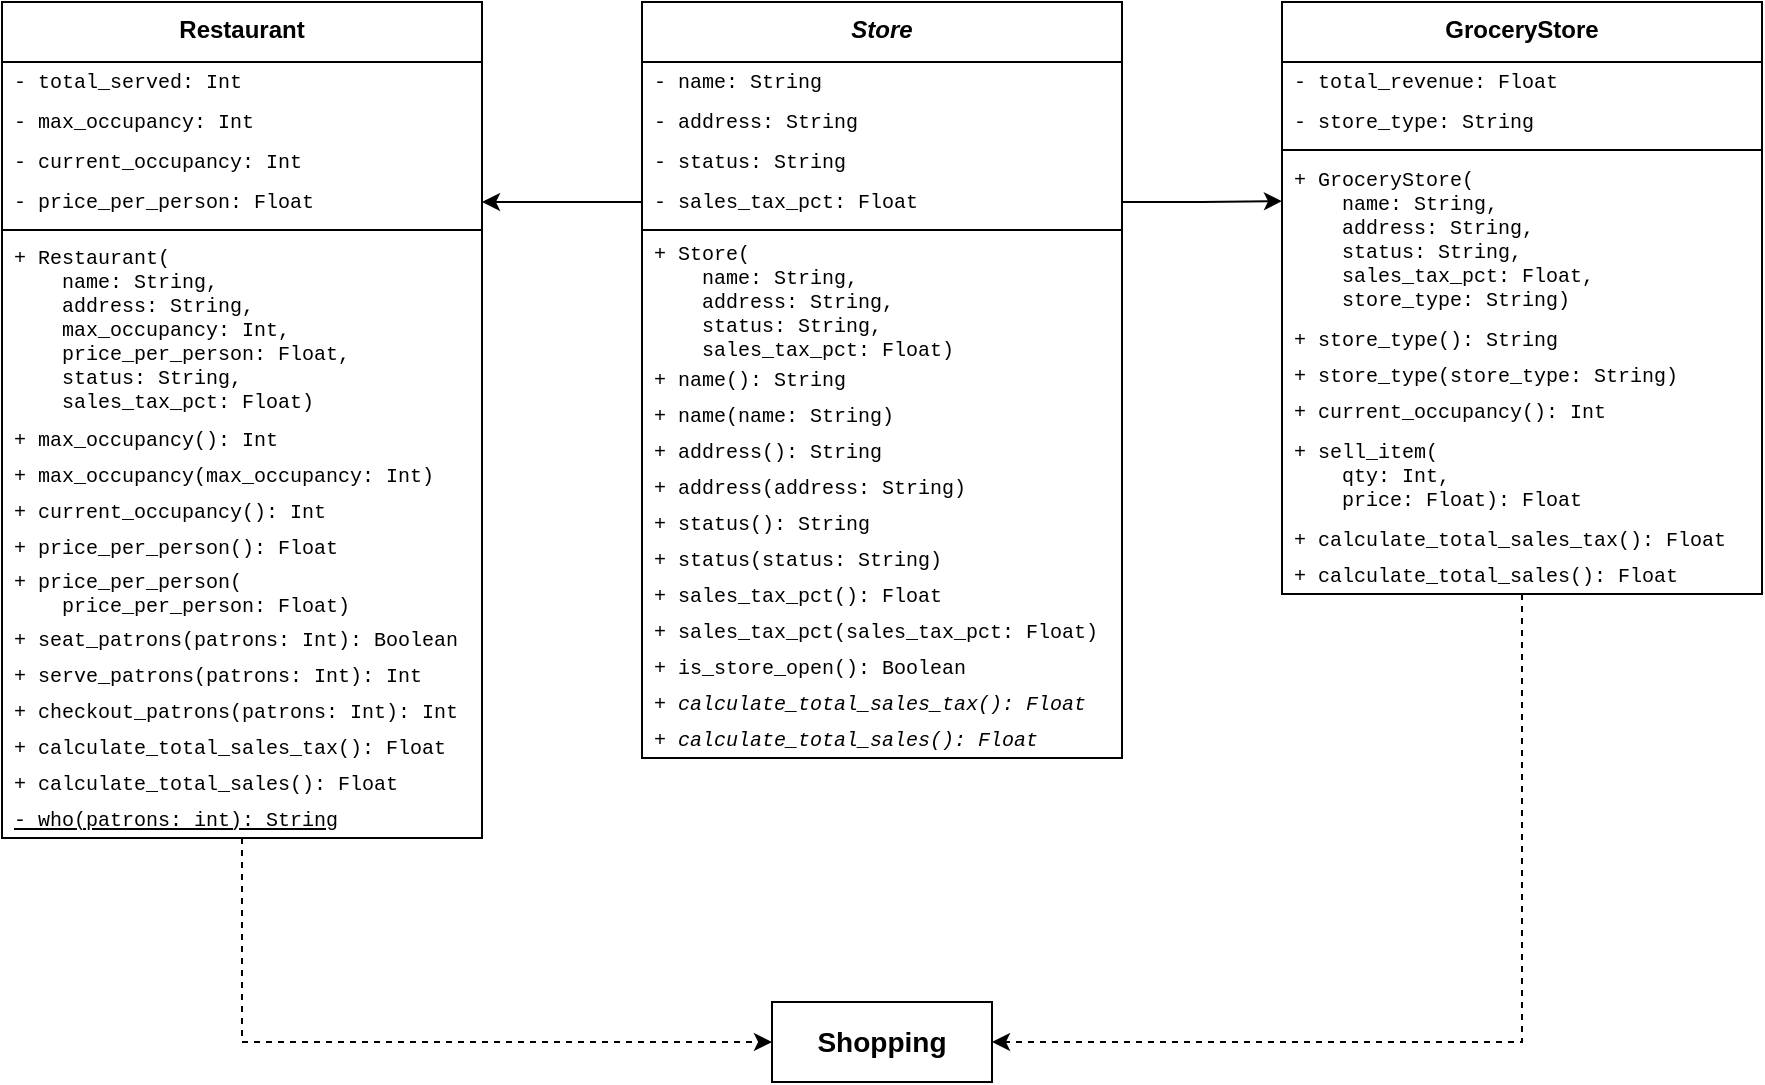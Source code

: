 <mxfile version="24.2.5" type="device">
  <diagram id="C5RBs43oDa-KdzZeNtuy" name="Page-1">
    <mxGraphModel dx="722" dy="1025" grid="1" gridSize="10" guides="1" tooltips="1" connect="1" arrows="1" fold="1" page="1" pageScale="1" pageWidth="960" pageHeight="620" math="0" shadow="0">
      <root>
        <mxCell id="WIyWlLk6GJQsqaUBKTNV-0" />
        <mxCell id="WIyWlLk6GJQsqaUBKTNV-1" parent="WIyWlLk6GJQsqaUBKTNV-0" />
        <mxCell id="oAeWeOyywlavheIQp_EQ-43" value="&lt;i&gt;Store&lt;/i&gt;" style="swimlane;fontStyle=1;align=center;verticalAlign=top;childLayout=stackLayout;horizontal=1;startSize=30;horizontalStack=0;resizeParent=1;resizeParentMax=0;resizeLast=0;collapsible=0;marginBottom=0;whiteSpace=wrap;html=1;" parent="WIyWlLk6GJQsqaUBKTNV-1" vertex="1">
          <mxGeometry x="360" y="40" width="240" height="378" as="geometry" />
        </mxCell>
        <mxCell id="oAeWeOyywlavheIQp_EQ-44" value="- name: String" style="text;strokeColor=none;fillColor=none;align=left;verticalAlign=middle;spacingLeft=4;spacingRight=4;overflow=hidden;rotatable=0;points=[[0,0.5],[1,0.5]];portConstraint=eastwest;whiteSpace=wrap;html=1;fontSize=10;fontFamily=Courier New;" parent="oAeWeOyywlavheIQp_EQ-43" vertex="1">
          <mxGeometry y="30" width="240" height="20" as="geometry" />
        </mxCell>
        <mxCell id="rgos0depHT-uJ3BXyTeP-0" value="- address: String" style="text;strokeColor=none;fillColor=none;align=left;verticalAlign=middle;spacingLeft=4;spacingRight=4;overflow=hidden;rotatable=0;points=[[0,0.5],[1,0.5]];portConstraint=eastwest;whiteSpace=wrap;html=1;fontSize=10;fontFamily=Courier New;" parent="oAeWeOyywlavheIQp_EQ-43" vertex="1">
          <mxGeometry y="50" width="240" height="20" as="geometry" />
        </mxCell>
        <mxCell id="rgos0depHT-uJ3BXyTeP-2" value="- status: String" style="text;strokeColor=none;fillColor=none;align=left;verticalAlign=middle;spacingLeft=4;spacingRight=4;overflow=hidden;rotatable=0;points=[[0,0.5],[1,0.5]];portConstraint=eastwest;whiteSpace=wrap;html=1;fontSize=10;fontFamily=Courier New;" parent="oAeWeOyywlavheIQp_EQ-43" vertex="1">
          <mxGeometry y="70" width="240" height="20" as="geometry" />
        </mxCell>
        <mxCell id="rgos0depHT-uJ3BXyTeP-3" value="- sales_tax_pct: Float" style="text;strokeColor=none;fillColor=none;align=left;verticalAlign=middle;spacingLeft=4;spacingRight=4;overflow=hidden;rotatable=0;points=[[0,0.5],[1,0.5]];portConstraint=eastwest;whiteSpace=wrap;html=1;fontSize=10;fontFamily=Courier New;" parent="oAeWeOyywlavheIQp_EQ-43" vertex="1">
          <mxGeometry y="90" width="240" height="20" as="geometry" />
        </mxCell>
        <mxCell id="oAeWeOyywlavheIQp_EQ-49" value="" style="line;strokeWidth=1;fillColor=none;align=left;verticalAlign=middle;spacingTop=-1;spacingLeft=3;spacingRight=3;rotatable=0;labelPosition=right;points=[];portConstraint=eastwest;strokeColor=inherit;" parent="oAeWeOyywlavheIQp_EQ-43" vertex="1">
          <mxGeometry y="110" width="240" height="8" as="geometry" />
        </mxCell>
        <mxCell id="oAeWeOyywlavheIQp_EQ-51" value="+ Store(&lt;div&gt;&amp;nbsp; &amp;nbsp; name: String,&lt;br&gt;&amp;nbsp; &amp;nbsp; address: String,&lt;br&gt;&amp;nbsp; &amp;nbsp; status: String,&lt;br&gt;&amp;nbsp; &amp;nbsp; sales_tax_pct: Float)&lt;/div&gt;" style="text;strokeColor=none;fillColor=none;align=left;verticalAlign=middle;spacingLeft=4;spacingRight=4;overflow=hidden;rotatable=0;points=[[0,0.5],[1,0.5]];portConstraint=eastwest;whiteSpace=wrap;html=1;fontSize=10;fontFamily=Courier New;" parent="oAeWeOyywlavheIQp_EQ-43" vertex="1">
          <mxGeometry y="118" width="240" height="62" as="geometry" />
        </mxCell>
        <mxCell id="bbliB93K8uDW3tGXe22l-0" value="+&amp;nbsp;name(&lt;span style=&quot;background-color: initial; font-size: 10px;&quot;&gt;): String&lt;/span&gt;" style="text;strokeColor=none;fillColor=none;align=left;verticalAlign=middle;spacingLeft=4;spacingRight=4;overflow=hidden;rotatable=0;points=[[0,0.5],[1,0.5]];portConstraint=eastwest;whiteSpace=wrap;html=1;fontSize=10;fontFamily=Courier New;" parent="oAeWeOyywlavheIQp_EQ-43" vertex="1">
          <mxGeometry y="180" width="240" height="18" as="geometry" />
        </mxCell>
        <mxCell id="oAeWeOyywlavheIQp_EQ-54" value="+&amp;nbsp;name(name: String&lt;span style=&quot;background-color: initial; font-size: 10px;&quot;&gt;)&lt;/span&gt;" style="text;strokeColor=none;fillColor=none;align=left;verticalAlign=middle;spacingLeft=4;spacingRight=4;overflow=hidden;rotatable=0;points=[[0,0.5],[1,0.5]];portConstraint=eastwest;whiteSpace=wrap;html=1;fontSize=10;fontFamily=Courier New;" parent="oAeWeOyywlavheIQp_EQ-43" vertex="1">
          <mxGeometry y="198" width="240" height="18" as="geometry" />
        </mxCell>
        <mxCell id="bbliB93K8uDW3tGXe22l-1" value="+ address(&lt;span style=&quot;background-color: initial; font-size: 10px;&quot;&gt;):&amp;nbsp;&lt;/span&gt;String" style="text;strokeColor=none;fillColor=none;align=left;verticalAlign=middle;spacingLeft=4;spacingRight=4;overflow=hidden;rotatable=0;points=[[0,0.5],[1,0.5]];portConstraint=eastwest;whiteSpace=wrap;html=1;fontSize=10;fontFamily=Courier New;" parent="oAeWeOyywlavheIQp_EQ-43" vertex="1">
          <mxGeometry y="216" width="240" height="18" as="geometry" />
        </mxCell>
        <mxCell id="oAeWeOyywlavheIQp_EQ-55" value="+&amp;nbsp;address(address: String)" style="text;strokeColor=none;fillColor=none;align=left;verticalAlign=middle;spacingLeft=4;spacingRight=4;overflow=hidden;rotatable=0;points=[[0,0.5],[1,0.5]];portConstraint=eastwest;whiteSpace=wrap;html=1;fontSize=10;fontFamily=Courier New;" parent="oAeWeOyywlavheIQp_EQ-43" vertex="1">
          <mxGeometry y="234" width="240" height="18" as="geometry" />
        </mxCell>
        <mxCell id="bbliB93K8uDW3tGXe22l-2" value="+ status(&lt;span style=&quot;background-color: initial; font-size: 10px;&quot;&gt;):&amp;nbsp;&lt;/span&gt;String" style="text;strokeColor=none;fillColor=none;align=left;verticalAlign=middle;spacingLeft=4;spacingRight=4;overflow=hidden;rotatable=0;points=[[0,0.5],[1,0.5]];portConstraint=eastwest;whiteSpace=wrap;html=1;fontSize=10;fontFamily=Courier New;" parent="oAeWeOyywlavheIQp_EQ-43" vertex="1">
          <mxGeometry y="252" width="240" height="18" as="geometry" />
        </mxCell>
        <mxCell id="oAeWeOyywlavheIQp_EQ-56" value="+ status(status: String)" style="text;strokeColor=none;fillColor=none;align=left;verticalAlign=middle;spacingLeft=4;spacingRight=4;overflow=hidden;rotatable=0;points=[[0,0.5],[1,0.5]];portConstraint=eastwest;whiteSpace=wrap;html=1;fontSize=10;fontFamily=Courier New;" parent="oAeWeOyywlavheIQp_EQ-43" vertex="1">
          <mxGeometry y="270" width="240" height="18" as="geometry" />
        </mxCell>
        <mxCell id="bbliB93K8uDW3tGXe22l-3" value="+&amp;nbsp;sales_tax_pct(&lt;span style=&quot;background-color: initial; font-size: 10px;&quot;&gt;): Float&lt;/span&gt;" style="text;strokeColor=none;fillColor=none;align=left;verticalAlign=middle;spacingLeft=4;spacingRight=4;overflow=hidden;rotatable=0;points=[[0,0.5],[1,0.5]];portConstraint=eastwest;whiteSpace=wrap;html=1;fontSize=10;fontFamily=Courier New;" parent="oAeWeOyywlavheIQp_EQ-43" vertex="1">
          <mxGeometry y="288" width="240" height="18" as="geometry" />
        </mxCell>
        <mxCell id="rgos0depHT-uJ3BXyTeP-5" value="+&amp;nbsp;sales_tax_pct(sales_tax_pct: Float)" style="text;strokeColor=none;fillColor=none;align=left;verticalAlign=middle;spacingLeft=4;spacingRight=4;overflow=hidden;rotatable=0;points=[[0,0.5],[1,0.5]];portConstraint=eastwest;whiteSpace=wrap;html=1;fontSize=10;fontFamily=Courier New;" parent="oAeWeOyywlavheIQp_EQ-43" vertex="1">
          <mxGeometry y="306" width="240" height="18" as="geometry" />
        </mxCell>
        <mxCell id="9212bw_EbjLoRZrMJDlf-12" value="+ is_store_open(&lt;span style=&quot;background-color: initial; font-size: 10px;&quot;&gt;): Boolean&lt;/span&gt;" style="text;strokeColor=none;fillColor=none;align=left;verticalAlign=middle;spacingLeft=4;spacingRight=4;overflow=hidden;rotatable=0;points=[[0,0.5],[1,0.5]];portConstraint=eastwest;whiteSpace=wrap;html=1;fontSize=10;fontFamily=Courier New;" parent="oAeWeOyywlavheIQp_EQ-43" vertex="1">
          <mxGeometry y="324" width="240" height="18" as="geometry" />
        </mxCell>
        <mxCell id="bbliB93K8uDW3tGXe22l-5" value="+&amp;nbsp;calculate_total_sales_tax(&lt;span style=&quot;background-color: initial; font-size: 10px;&quot;&gt;): Float&lt;/span&gt;" style="text;strokeColor=none;fillColor=none;align=left;verticalAlign=middle;spacingLeft=4;spacingRight=4;overflow=hidden;rotatable=0;points=[[0,0.5],[1,0.5]];portConstraint=eastwest;whiteSpace=wrap;html=1;fontSize=10;fontStyle=2;fontFamily=Courier New;" parent="oAeWeOyywlavheIQp_EQ-43" vertex="1">
          <mxGeometry y="342" width="240" height="18" as="geometry" />
        </mxCell>
        <mxCell id="oAeWeOyywlavheIQp_EQ-57" value="+&amp;nbsp;calculate_total_sales(&lt;span style=&quot;background-color: initial; font-size: 10px;&quot;&gt;): Float&lt;/span&gt;" style="text;strokeColor=none;fillColor=none;align=left;verticalAlign=middle;spacingLeft=4;spacingRight=4;overflow=hidden;rotatable=0;points=[[0,0.5],[1,0.5]];portConstraint=eastwest;whiteSpace=wrap;html=1;fontSize=10;fontStyle=2;fontFamily=Courier New;" parent="oAeWeOyywlavheIQp_EQ-43" vertex="1">
          <mxGeometry y="360" width="240" height="18" as="geometry" />
        </mxCell>
        <mxCell id="fwNFfMyw5ERBlZHOY2xI-47" style="edgeStyle=orthogonalEdgeStyle;rounded=0;orthogonalLoop=1;jettySize=auto;html=1;exitX=0.5;exitY=1;exitDx=0;exitDy=0;entryX=0;entryY=0.5;entryDx=0;entryDy=0;dashed=1;" parent="WIyWlLk6GJQsqaUBKTNV-1" source="fwNFfMyw5ERBlZHOY2xI-1" target="fwNFfMyw5ERBlZHOY2xI-46" edge="1">
          <mxGeometry relative="1" as="geometry" />
        </mxCell>
        <mxCell id="fwNFfMyw5ERBlZHOY2xI-1" value="Restaurant" style="swimlane;fontStyle=1;align=center;verticalAlign=top;childLayout=stackLayout;horizontal=1;startSize=30;horizontalStack=0;resizeParent=1;resizeParentMax=0;resizeLast=0;collapsible=0;marginBottom=0;whiteSpace=wrap;html=1;" parent="WIyWlLk6GJQsqaUBKTNV-1" vertex="1">
          <mxGeometry x="40" y="40" width="240" height="418" as="geometry" />
        </mxCell>
        <mxCell id="fwNFfMyw5ERBlZHOY2xI-2" value="- total_served: Int" style="text;strokeColor=none;fillColor=none;align=left;verticalAlign=middle;spacingLeft=4;spacingRight=4;overflow=hidden;rotatable=0;points=[[0,0.5],[1,0.5]];portConstraint=eastwest;whiteSpace=wrap;html=1;fontSize=10;fontFamily=Courier New;" parent="fwNFfMyw5ERBlZHOY2xI-1" vertex="1">
          <mxGeometry y="30" width="240" height="20" as="geometry" />
        </mxCell>
        <mxCell id="fwNFfMyw5ERBlZHOY2xI-3" value="- max_occupancy: Int" style="text;strokeColor=none;fillColor=none;align=left;verticalAlign=middle;spacingLeft=4;spacingRight=4;overflow=hidden;rotatable=0;points=[[0,0.5],[1,0.5]];portConstraint=eastwest;whiteSpace=wrap;html=1;fontSize=10;fontFamily=Courier New;" parent="fwNFfMyw5ERBlZHOY2xI-1" vertex="1">
          <mxGeometry y="50" width="240" height="20" as="geometry" />
        </mxCell>
        <mxCell id="fwNFfMyw5ERBlZHOY2xI-4" value="- current_occupancy: Int" style="text;strokeColor=none;fillColor=none;align=left;verticalAlign=middle;spacingLeft=4;spacingRight=4;overflow=hidden;rotatable=0;points=[[0,0.5],[1,0.5]];portConstraint=eastwest;whiteSpace=wrap;html=1;fontSize=10;fontFamily=Courier New;" parent="fwNFfMyw5ERBlZHOY2xI-1" vertex="1">
          <mxGeometry y="70" width="240" height="20" as="geometry" />
        </mxCell>
        <mxCell id="fwNFfMyw5ERBlZHOY2xI-5" value="- price_per_person: Float" style="text;strokeColor=none;fillColor=none;align=left;verticalAlign=middle;spacingLeft=4;spacingRight=4;overflow=hidden;rotatable=0;points=[[0,0.5],[1,0.5]];portConstraint=eastwest;whiteSpace=wrap;html=1;fontSize=10;fontFamily=Courier New;" parent="fwNFfMyw5ERBlZHOY2xI-1" vertex="1">
          <mxGeometry y="90" width="240" height="20" as="geometry" />
        </mxCell>
        <mxCell id="fwNFfMyw5ERBlZHOY2xI-6" value="" style="line;strokeWidth=1;fillColor=none;align=left;verticalAlign=middle;spacingTop=-1;spacingLeft=3;spacingRight=3;rotatable=0;labelPosition=right;points=[];portConstraint=eastwest;strokeColor=inherit;" parent="fwNFfMyw5ERBlZHOY2xI-1" vertex="1">
          <mxGeometry y="110" width="240" height="8" as="geometry" />
        </mxCell>
        <mxCell id="fwNFfMyw5ERBlZHOY2xI-7" value="+ Restaurant(&lt;div&gt;&amp;nbsp; &amp;nbsp; name: String,&lt;/div&gt;&lt;div&gt;&amp;nbsp; &amp;nbsp; address: String,&lt;br&gt;&amp;nbsp; &amp;nbsp; max_occupancy: Int,&lt;br&gt;&amp;nbsp; &amp;nbsp; price_per_person: Float,&lt;/div&gt;&lt;div&gt;&amp;nbsp; &amp;nbsp; status: String,&lt;br&gt;&amp;nbsp; &amp;nbsp; sales_tax_pct: Float)&lt;/div&gt;" style="text;strokeColor=none;fillColor=none;align=left;verticalAlign=middle;spacingLeft=4;spacingRight=4;overflow=hidden;rotatable=0;points=[[0,0.5],[1,0.5]];portConstraint=eastwest;whiteSpace=wrap;html=1;fontSize=10;fontFamily=Courier New;" parent="fwNFfMyw5ERBlZHOY2xI-1" vertex="1">
          <mxGeometry y="118" width="240" height="92" as="geometry" />
        </mxCell>
        <mxCell id="fwNFfMyw5ERBlZHOY2xI-8" value="+&amp;nbsp;max_occupancy(&lt;span style=&quot;background-color: initial; font-size: 10px;&quot;&gt;): Int&lt;/span&gt;" style="text;strokeColor=none;fillColor=none;align=left;verticalAlign=middle;spacingLeft=4;spacingRight=4;overflow=hidden;rotatable=0;points=[[0,0.5],[1,0.5]];portConstraint=eastwest;whiteSpace=wrap;html=1;fontSize=10;fontFamily=Courier New;" parent="fwNFfMyw5ERBlZHOY2xI-1" vertex="1">
          <mxGeometry y="210" width="240" height="18" as="geometry" />
        </mxCell>
        <mxCell id="fwNFfMyw5ERBlZHOY2xI-9" value="+&amp;nbsp;max_occupancy(max_occupancy: Int&lt;span style=&quot;background-color: initial; font-size: 10px;&quot;&gt;)&lt;/span&gt;" style="text;strokeColor=none;fillColor=none;align=left;verticalAlign=middle;spacingLeft=4;spacingRight=4;overflow=hidden;rotatable=0;points=[[0,0.5],[1,0.5]];portConstraint=eastwest;whiteSpace=wrap;html=1;fontSize=10;fontFamily=Courier New;" parent="fwNFfMyw5ERBlZHOY2xI-1" vertex="1">
          <mxGeometry y="228" width="240" height="18" as="geometry" />
        </mxCell>
        <mxCell id="fwNFfMyw5ERBlZHOY2xI-19" value="+&amp;nbsp;current_occupancy(&lt;span style=&quot;background-color: initial; font-size: 10px;&quot;&gt;): Int&lt;/span&gt;" style="text;strokeColor=none;fillColor=none;align=left;verticalAlign=middle;spacingLeft=4;spacingRight=4;overflow=hidden;rotatable=0;points=[[0,0.5],[1,0.5]];portConstraint=eastwest;whiteSpace=wrap;html=1;fontSize=10;fontFamily=Courier New;" parent="fwNFfMyw5ERBlZHOY2xI-1" vertex="1">
          <mxGeometry y="246" width="240" height="18" as="geometry" />
        </mxCell>
        <mxCell id="fwNFfMyw5ERBlZHOY2xI-10" value="+ price_per_person(&lt;span style=&quot;background-color: initial; font-size: 10px;&quot;&gt;): Float&lt;/span&gt;" style="text;strokeColor=none;fillColor=none;align=left;verticalAlign=middle;spacingLeft=4;spacingRight=4;overflow=hidden;rotatable=0;points=[[0,0.5],[1,0.5]];portConstraint=eastwest;whiteSpace=wrap;html=1;fontSize=10;fontFamily=Courier New;" parent="fwNFfMyw5ERBlZHOY2xI-1" vertex="1">
          <mxGeometry y="264" width="240" height="18" as="geometry" />
        </mxCell>
        <mxCell id="fwNFfMyw5ERBlZHOY2xI-11" value="+&amp;nbsp;price_per_person(&lt;div&gt;&amp;nbsp; &amp;nbsp; price_per_person: Float)&lt;/div&gt;" style="text;strokeColor=none;fillColor=none;align=left;verticalAlign=middle;spacingLeft=4;spacingRight=4;overflow=hidden;rotatable=0;points=[[0,0.5],[1,0.5]];portConstraint=eastwest;whiteSpace=wrap;html=1;fontSize=10;fontFamily=Courier New;" parent="fwNFfMyw5ERBlZHOY2xI-1" vertex="1">
          <mxGeometry y="282" width="240" height="28" as="geometry" />
        </mxCell>
        <mxCell id="fwNFfMyw5ERBlZHOY2xI-12" value="+ seat_patrons(patrons: Int&lt;span style=&quot;background-color: initial; font-size: 10px;&quot;&gt;): Boolean&lt;/span&gt;" style="text;strokeColor=none;fillColor=none;align=left;verticalAlign=middle;spacingLeft=4;spacingRight=4;overflow=hidden;rotatable=0;points=[[0,0.5],[1,0.5]];portConstraint=eastwest;whiteSpace=wrap;html=1;fontSize=10;fontFamily=Courier New;" parent="fwNFfMyw5ERBlZHOY2xI-1" vertex="1">
          <mxGeometry y="310" width="240" height="18" as="geometry" />
        </mxCell>
        <mxCell id="fwNFfMyw5ERBlZHOY2xI-13" value="+ serve_patrons(patrons: Int&lt;span style=&quot;background-color: initial; font-size: 10px;&quot;&gt;): Int&lt;/span&gt;" style="text;strokeColor=none;fillColor=none;align=left;verticalAlign=middle;spacingLeft=4;spacingRight=4;overflow=hidden;rotatable=0;points=[[0,0.5],[1,0.5]];portConstraint=eastwest;whiteSpace=wrap;html=1;fontSize=10;fontFamily=Courier New;" parent="fwNFfMyw5ERBlZHOY2xI-1" vertex="1">
          <mxGeometry y="328" width="240" height="18" as="geometry" />
        </mxCell>
        <mxCell id="fwNFfMyw5ERBlZHOY2xI-14" value="+ checkout_patrons(patrons: Int&lt;span style=&quot;background-color: initial; font-size: 10px;&quot;&gt;): Int&lt;/span&gt;" style="text;strokeColor=none;fillColor=none;align=left;verticalAlign=middle;spacingLeft=4;spacingRight=4;overflow=hidden;rotatable=0;points=[[0,0.5],[1,0.5]];portConstraint=eastwest;whiteSpace=wrap;html=1;fontSize=10;fontFamily=Courier New;" parent="fwNFfMyw5ERBlZHOY2xI-1" vertex="1">
          <mxGeometry y="346" width="240" height="18" as="geometry" />
        </mxCell>
        <mxCell id="fwNFfMyw5ERBlZHOY2xI-17" value="+&amp;nbsp;calculate_total_sales_tax(&lt;span style=&quot;background-color: initial; font-size: 10px;&quot;&gt;): Float&lt;/span&gt;" style="text;strokeColor=none;fillColor=none;align=left;verticalAlign=middle;spacingLeft=4;spacingRight=4;overflow=hidden;rotatable=0;points=[[0,0.5],[1,0.5]];portConstraint=eastwest;whiteSpace=wrap;html=1;fontSize=10;fontStyle=0;fontFamily=Courier New;" parent="fwNFfMyw5ERBlZHOY2xI-1" vertex="1">
          <mxGeometry y="364" width="240" height="18" as="geometry" />
        </mxCell>
        <mxCell id="fwNFfMyw5ERBlZHOY2xI-18" value="+&amp;nbsp;calculate_total_sales(&lt;span style=&quot;background-color: initial; font-size: 10px;&quot;&gt;): Float&lt;/span&gt;" style="text;strokeColor=none;fillColor=none;align=left;verticalAlign=middle;spacingLeft=4;spacingRight=4;overflow=hidden;rotatable=0;points=[[0,0.5],[1,0.5]];portConstraint=eastwest;whiteSpace=wrap;html=1;fontSize=10;fontStyle=0;fontFamily=Courier New;" parent="fwNFfMyw5ERBlZHOY2xI-1" vertex="1">
          <mxGeometry y="382" width="240" height="18" as="geometry" />
        </mxCell>
        <mxCell id="xXUNyZjyJAeeUV8fEWaD-0" value="- who(patrons: int&lt;span style=&quot;background-color: initial; font-size: 10px;&quot;&gt;): String&lt;/span&gt;" style="text;strokeColor=none;fillColor=none;align=left;verticalAlign=middle;spacingLeft=4;spacingRight=4;overflow=hidden;rotatable=0;points=[[0,0.5],[1,0.5]];portConstraint=eastwest;whiteSpace=wrap;html=1;fontSize=10;fontStyle=4;fontFamily=Courier New;" parent="fwNFfMyw5ERBlZHOY2xI-1" vertex="1">
          <mxGeometry y="400" width="240" height="18" as="geometry" />
        </mxCell>
        <mxCell id="fwNFfMyw5ERBlZHOY2xI-48" style="edgeStyle=orthogonalEdgeStyle;rounded=0;orthogonalLoop=1;jettySize=auto;html=1;exitX=0.5;exitY=1;exitDx=0;exitDy=0;entryX=1;entryY=0.5;entryDx=0;entryDy=0;dashed=1;" parent="WIyWlLk6GJQsqaUBKTNV-1" source="fwNFfMyw5ERBlZHOY2xI-20" target="fwNFfMyw5ERBlZHOY2xI-46" edge="1">
          <mxGeometry relative="1" as="geometry" />
        </mxCell>
        <mxCell id="fwNFfMyw5ERBlZHOY2xI-20" value="GroceryStore" style="swimlane;fontStyle=1;align=center;verticalAlign=top;childLayout=stackLayout;horizontal=1;startSize=30;horizontalStack=0;resizeParent=1;resizeParentMax=0;resizeLast=0;collapsible=0;marginBottom=0;whiteSpace=wrap;html=1;" parent="WIyWlLk6GJQsqaUBKTNV-1" vertex="1">
          <mxGeometry x="680" y="40" width="240" height="296" as="geometry" />
        </mxCell>
        <mxCell id="fwNFfMyw5ERBlZHOY2xI-21" value="- total_revenue: Float" style="text;strokeColor=none;fillColor=none;align=left;verticalAlign=middle;spacingLeft=4;spacingRight=4;overflow=hidden;rotatable=0;points=[[0,0.5],[1,0.5]];portConstraint=eastwest;whiteSpace=wrap;html=1;fontSize=10;fontFamily=Courier New;" parent="fwNFfMyw5ERBlZHOY2xI-20" vertex="1">
          <mxGeometry y="30" width="240" height="20" as="geometry" />
        </mxCell>
        <mxCell id="fwNFfMyw5ERBlZHOY2xI-22" value="- store_type: String" style="text;strokeColor=none;fillColor=none;align=left;verticalAlign=middle;spacingLeft=4;spacingRight=4;overflow=hidden;rotatable=0;points=[[0,0.5],[1,0.5]];portConstraint=eastwest;whiteSpace=wrap;html=1;fontSize=10;fontFamily=Courier New;" parent="fwNFfMyw5ERBlZHOY2xI-20" vertex="1">
          <mxGeometry y="50" width="240" height="20" as="geometry" />
        </mxCell>
        <mxCell id="fwNFfMyw5ERBlZHOY2xI-25" value="" style="line;strokeWidth=1;fillColor=none;align=left;verticalAlign=middle;spacingTop=-1;spacingLeft=3;spacingRight=3;rotatable=0;labelPosition=right;points=[];portConstraint=eastwest;strokeColor=inherit;" parent="fwNFfMyw5ERBlZHOY2xI-20" vertex="1">
          <mxGeometry y="70" width="240" height="8" as="geometry" />
        </mxCell>
        <mxCell id="fwNFfMyw5ERBlZHOY2xI-26" value="+ GroceryStore(&lt;div&gt;&amp;nbsp; &amp;nbsp; name: String,&lt;/div&gt;&lt;div&gt;&amp;nbsp; &amp;nbsp; address: String,&lt;br&gt;&amp;nbsp; &amp;nbsp; status: String,&lt;/div&gt;&lt;div&gt;&amp;nbsp; &amp;nbsp; sales_tax_pct: Float,&lt;/div&gt;&lt;div&gt;&amp;nbsp; &amp;nbsp; store_type: String)&lt;/div&gt;" style="text;strokeColor=none;fillColor=none;align=left;verticalAlign=middle;spacingLeft=4;spacingRight=4;overflow=hidden;rotatable=0;points=[[0,0.5],[1,0.5]];portConstraint=eastwest;whiteSpace=wrap;html=1;fontSize=10;fontFamily=Courier New;" parent="fwNFfMyw5ERBlZHOY2xI-20" vertex="1">
          <mxGeometry y="78" width="240" height="82" as="geometry" />
        </mxCell>
        <mxCell id="fwNFfMyw5ERBlZHOY2xI-27" value="+&amp;nbsp;store_type(&lt;span style=&quot;background-color: initial; font-size: 10px;&quot;&gt;): String&lt;/span&gt;" style="text;strokeColor=none;fillColor=none;align=left;verticalAlign=middle;spacingLeft=4;spacingRight=4;overflow=hidden;rotatable=0;points=[[0,0.5],[1,0.5]];portConstraint=eastwest;whiteSpace=wrap;html=1;fontSize=10;fontFamily=Courier New;" parent="fwNFfMyw5ERBlZHOY2xI-20" vertex="1">
          <mxGeometry y="160" width="240" height="18" as="geometry" />
        </mxCell>
        <mxCell id="fwNFfMyw5ERBlZHOY2xI-28" value="+ store_type(store_type: String&lt;span style=&quot;background-color: initial; font-size: 10px;&quot;&gt;)&lt;/span&gt;" style="text;strokeColor=none;fillColor=none;align=left;verticalAlign=middle;spacingLeft=4;spacingRight=4;overflow=hidden;rotatable=0;points=[[0,0.5],[1,0.5]];portConstraint=eastwest;whiteSpace=wrap;html=1;fontSize=10;fontFamily=Courier New;" parent="fwNFfMyw5ERBlZHOY2xI-20" vertex="1">
          <mxGeometry y="178" width="240" height="18" as="geometry" />
        </mxCell>
        <mxCell id="fwNFfMyw5ERBlZHOY2xI-29" value="+&amp;nbsp;current_occupancy(&lt;span style=&quot;background-color: initial; font-size: 10px;&quot;&gt;): Int&lt;/span&gt;" style="text;strokeColor=none;fillColor=none;align=left;verticalAlign=middle;spacingLeft=4;spacingRight=4;overflow=hidden;rotatable=0;points=[[0,0.5],[1,0.5]];portConstraint=eastwest;whiteSpace=wrap;html=1;fontSize=10;fontFamily=Courier New;" parent="fwNFfMyw5ERBlZHOY2xI-20" vertex="1">
          <mxGeometry y="196" width="240" height="18" as="geometry" />
        </mxCell>
        <mxCell id="fwNFfMyw5ERBlZHOY2xI-30" value="+ sell_item(&lt;div&gt;&amp;nbsp; &amp;nbsp; qty: Int,&lt;/div&gt;&lt;div&gt;&amp;nbsp; &amp;nbsp; price: Float&lt;span style=&quot;background-color: initial; font-size: 10px;&quot;&gt;): Float&lt;/span&gt;&lt;/div&gt;" style="text;strokeColor=none;fillColor=none;align=left;verticalAlign=middle;spacingLeft=4;spacingRight=4;overflow=hidden;rotatable=0;points=[[0,0.5],[1,0.5]];portConstraint=eastwest;whiteSpace=wrap;html=1;fontSize=10;fontFamily=Courier New;" parent="fwNFfMyw5ERBlZHOY2xI-20" vertex="1">
          <mxGeometry y="214" width="240" height="46" as="geometry" />
        </mxCell>
        <mxCell id="fwNFfMyw5ERBlZHOY2xI-35" value="+&amp;nbsp;calculate_total_sales_tax(&lt;span style=&quot;background-color: initial; font-size: 10px;&quot;&gt;): Float&lt;/span&gt;" style="text;strokeColor=none;fillColor=none;align=left;verticalAlign=middle;spacingLeft=4;spacingRight=4;overflow=hidden;rotatable=0;points=[[0,0.5],[1,0.5]];portConstraint=eastwest;whiteSpace=wrap;html=1;fontSize=10;fontStyle=0;fontFamily=Courier New;" parent="fwNFfMyw5ERBlZHOY2xI-20" vertex="1">
          <mxGeometry y="260" width="240" height="18" as="geometry" />
        </mxCell>
        <mxCell id="fwNFfMyw5ERBlZHOY2xI-36" value="+&amp;nbsp;calculate_total_sales(&lt;span style=&quot;background-color: initial; font-size: 10px;&quot;&gt;): Float&lt;/span&gt;" style="text;strokeColor=none;fillColor=none;align=left;verticalAlign=middle;spacingLeft=4;spacingRight=4;overflow=hidden;rotatable=0;points=[[0,0.5],[1,0.5]];portConstraint=eastwest;whiteSpace=wrap;html=1;fontSize=10;fontStyle=0;fontFamily=Courier New;" parent="fwNFfMyw5ERBlZHOY2xI-20" vertex="1">
          <mxGeometry y="278" width="240" height="18" as="geometry" />
        </mxCell>
        <mxCell id="fwNFfMyw5ERBlZHOY2xI-46" value="Shopping" style="html=1;whiteSpace=wrap;fontSize=14;fontStyle=1" parent="WIyWlLk6GJQsqaUBKTNV-1" vertex="1">
          <mxGeometry x="425" y="540" width="110" height="40" as="geometry" />
        </mxCell>
        <mxCell id="vpw_0I4ihLR2xH6Cw6OV-0" style="edgeStyle=orthogonalEdgeStyle;rounded=0;orthogonalLoop=1;jettySize=auto;html=1;exitX=0;exitY=0.5;exitDx=0;exitDy=0;entryX=1;entryY=0.5;entryDx=0;entryDy=0;" edge="1" parent="WIyWlLk6GJQsqaUBKTNV-1" source="rgos0depHT-uJ3BXyTeP-3" target="fwNFfMyw5ERBlZHOY2xI-5">
          <mxGeometry relative="1" as="geometry" />
        </mxCell>
        <mxCell id="vpw_0I4ihLR2xH6Cw6OV-1" style="edgeStyle=orthogonalEdgeStyle;rounded=0;orthogonalLoop=1;jettySize=auto;html=1;exitX=1;exitY=0.5;exitDx=0;exitDy=0;entryX=0;entryY=0.263;entryDx=0;entryDy=0;entryPerimeter=0;" edge="1" parent="WIyWlLk6GJQsqaUBKTNV-1" source="rgos0depHT-uJ3BXyTeP-3" target="fwNFfMyw5ERBlZHOY2xI-26">
          <mxGeometry relative="1" as="geometry" />
        </mxCell>
      </root>
    </mxGraphModel>
  </diagram>
</mxfile>
